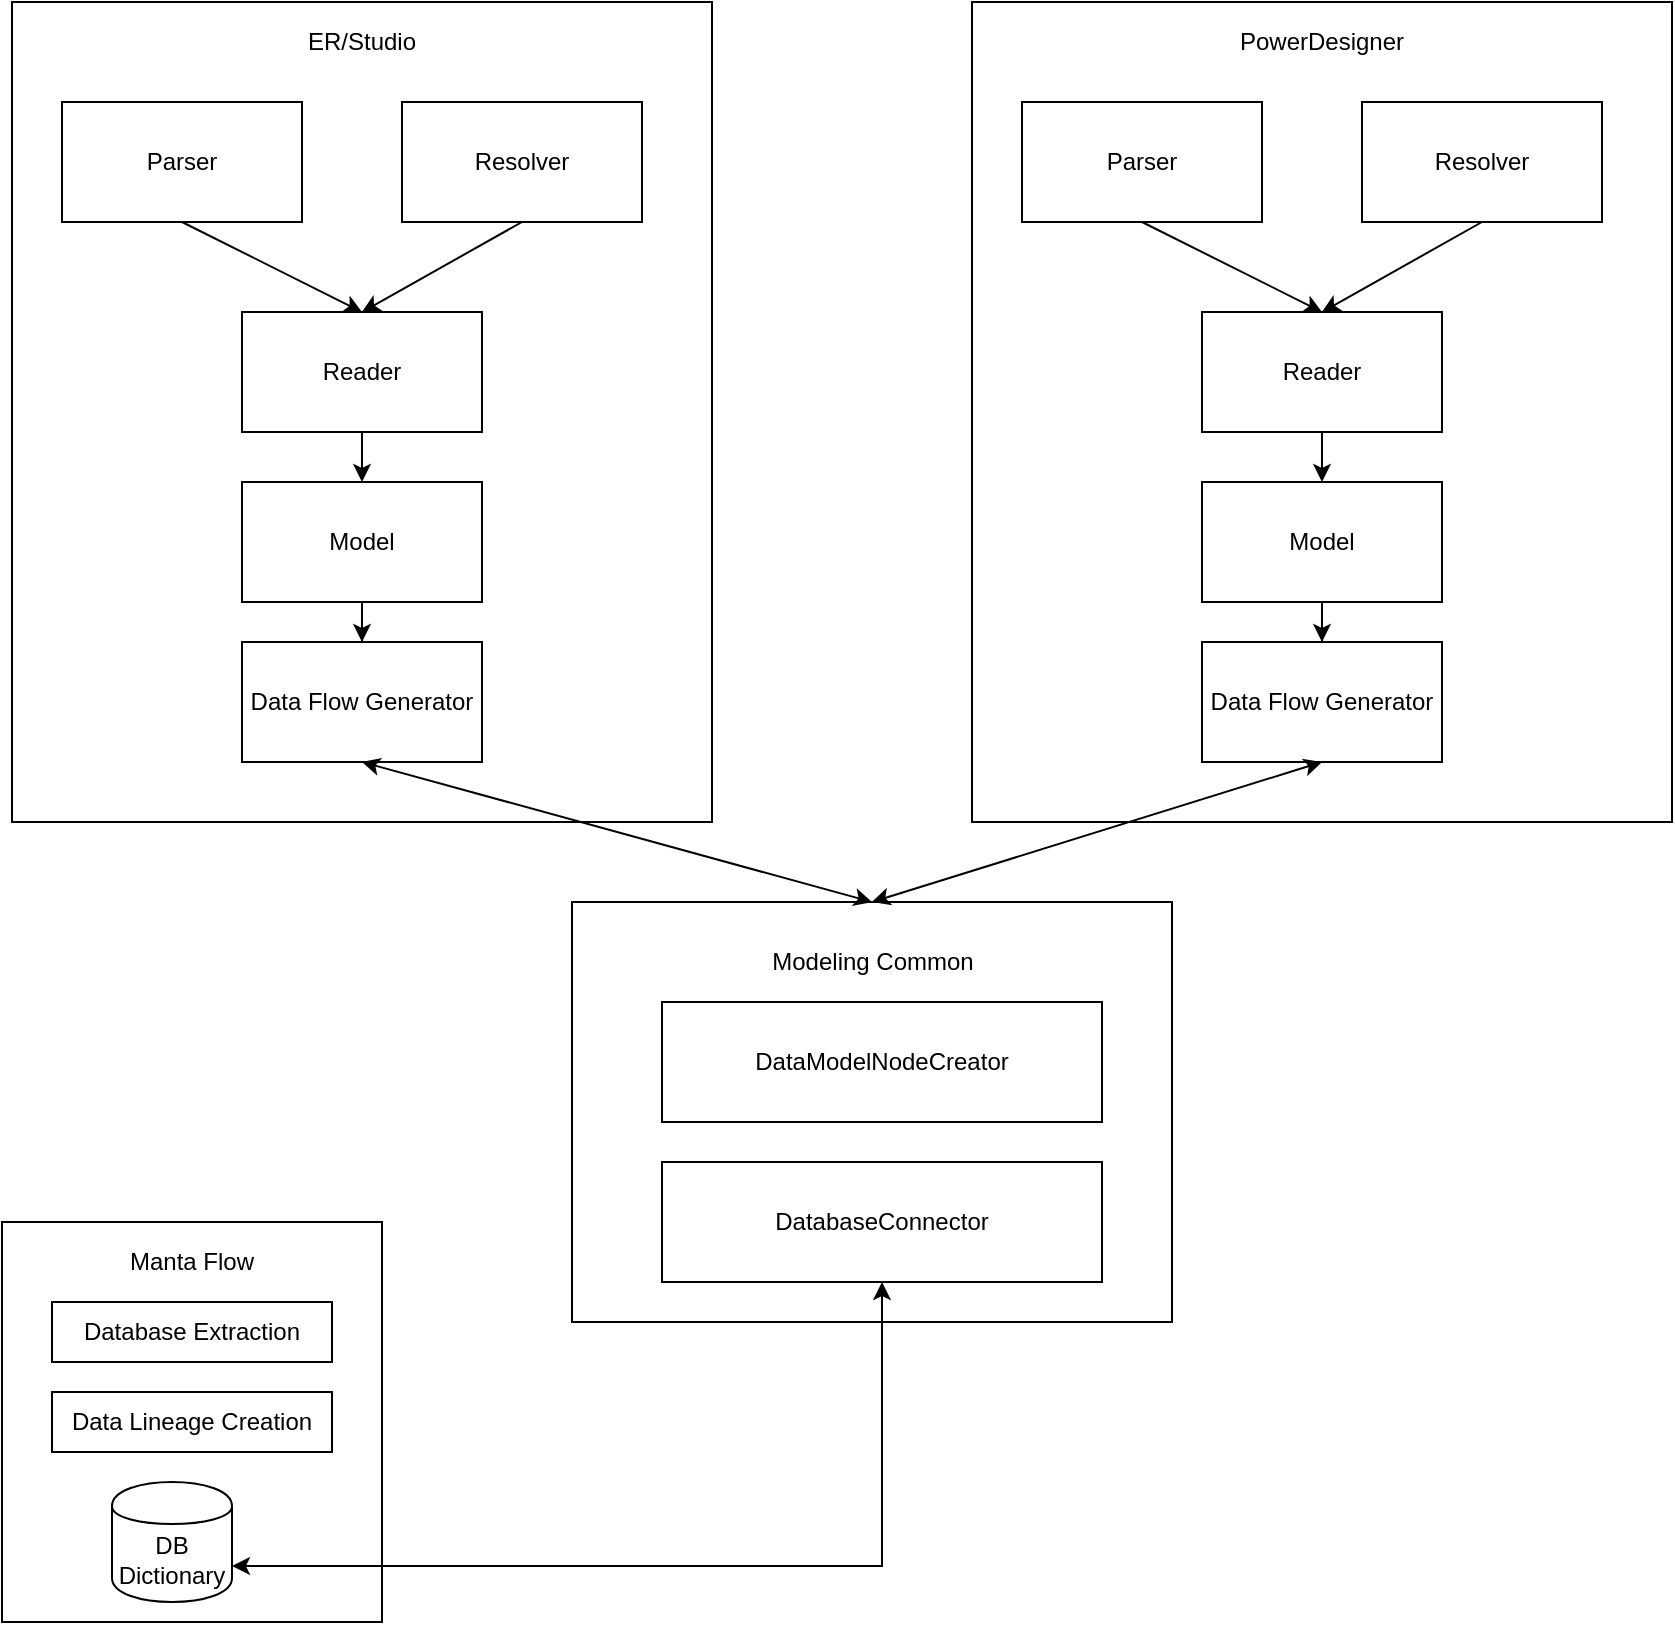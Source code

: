 <mxfile version="10.6.7" type="github"><diagram name="Page-1" id="5f0bae14-7c28-e335-631c-24af17079c00"><mxGraphModel dx="918" dy="639" grid="1" gridSize="10" guides="1" tooltips="1" connect="1" arrows="1" fold="1" page="1" pageScale="1" pageWidth="1100" pageHeight="850" background="#ffffff" math="0" shadow="0"><root><mxCell id="0"/><mxCell id="1" parent="0"/><mxCell id="yE6NzFSSweDWsJ_S8clg-2" value="" style="rounded=0;whiteSpace=wrap;html=1;" vertex="1" parent="1"><mxGeometry x="90" width="350" height="410" as="geometry"/></mxCell><mxCell id="yE6NzFSSweDWsJ_S8clg-4" value="ER/Studio" style="text;html=1;strokeColor=none;fillColor=none;align=center;verticalAlign=middle;whiteSpace=wrap;rounded=0;" vertex="1" parent="1"><mxGeometry x="245" y="10" width="40" height="20" as="geometry"/></mxCell><mxCell id="yE6NzFSSweDWsJ_S8clg-46" style="edgeStyle=orthogonalEdgeStyle;rounded=0;orthogonalLoop=1;jettySize=auto;html=1;entryX=0.5;entryY=0;entryDx=0;entryDy=0;" edge="1" parent="1" source="yE6NzFSSweDWsJ_S8clg-10" target="yE6NzFSSweDWsJ_S8clg-41"><mxGeometry relative="1" as="geometry"/></mxCell><mxCell id="yE6NzFSSweDWsJ_S8clg-10" value="Model" style="rounded=0;whiteSpace=wrap;html=1;" vertex="1" parent="1"><mxGeometry x="205" y="240" width="120" height="60" as="geometry"/></mxCell><mxCell id="yE6NzFSSweDWsJ_S8clg-11" value="Parser" style="rounded=0;whiteSpace=wrap;html=1;" vertex="1" parent="1"><mxGeometry x="115" y="50" width="120" height="60" as="geometry"/></mxCell><mxCell id="yE6NzFSSweDWsJ_S8clg-12" value="Resolver" style="rounded=0;whiteSpace=wrap;html=1;" vertex="1" parent="1"><mxGeometry x="285" y="50" width="120" height="60" as="geometry"/></mxCell><mxCell id="yE6NzFSSweDWsJ_S8clg-17" style="edgeStyle=orthogonalEdgeStyle;rounded=0;orthogonalLoop=1;jettySize=auto;html=1;exitX=0.5;exitY=1;exitDx=0;exitDy=0;" edge="1" parent="1" source="yE6NzFSSweDWsJ_S8clg-13" target="yE6NzFSSweDWsJ_S8clg-10"><mxGeometry relative="1" as="geometry"/></mxCell><mxCell id="yE6NzFSSweDWsJ_S8clg-13" value="Reader" style="rounded=0;whiteSpace=wrap;html=1;" vertex="1" parent="1"><mxGeometry x="205" y="155" width="120" height="60" as="geometry"/></mxCell><mxCell id="yE6NzFSSweDWsJ_S8clg-15" value="" style="endArrow=classic;html=1;exitX=0.5;exitY=1;exitDx=0;exitDy=0;entryX=0.5;entryY=0;entryDx=0;entryDy=0;" edge="1" parent="1" source="yE6NzFSSweDWsJ_S8clg-11" target="yE6NzFSSweDWsJ_S8clg-13"><mxGeometry width="50" height="50" relative="1" as="geometry"><mxPoint x="125" y="205" as="sourcePoint"/><mxPoint x="175" y="155" as="targetPoint"/></mxGeometry></mxCell><mxCell id="yE6NzFSSweDWsJ_S8clg-16" value="" style="endArrow=classic;html=1;exitX=0.5;exitY=1;exitDx=0;exitDy=0;entryX=0.5;entryY=0;entryDx=0;entryDy=0;" edge="1" parent="1" source="yE6NzFSSweDWsJ_S8clg-12" target="yE6NzFSSweDWsJ_S8clg-13"><mxGeometry width="50" height="50" relative="1" as="geometry"><mxPoint x="185" y="120" as="sourcePoint"/><mxPoint x="275" y="165" as="targetPoint"/></mxGeometry></mxCell><mxCell id="yE6NzFSSweDWsJ_S8clg-27" value="" style="rounded=0;whiteSpace=wrap;html=1;" vertex="1" parent="1"><mxGeometry x="570" width="350" height="410" as="geometry"/></mxCell><mxCell id="yE6NzFSSweDWsJ_S8clg-28" value="PowerDesigner" style="text;html=1;strokeColor=none;fillColor=none;align=center;verticalAlign=middle;whiteSpace=wrap;rounded=0;" vertex="1" parent="1"><mxGeometry x="725" y="10" width="40" height="20" as="geometry"/></mxCell><mxCell id="yE6NzFSSweDWsJ_S8clg-43" style="edgeStyle=orthogonalEdgeStyle;rounded=0;orthogonalLoop=1;jettySize=auto;html=1;entryX=0.5;entryY=0;entryDx=0;entryDy=0;" edge="1" parent="1" source="yE6NzFSSweDWsJ_S8clg-29" target="yE6NzFSSweDWsJ_S8clg-42"><mxGeometry relative="1" as="geometry"/></mxCell><mxCell id="yE6NzFSSweDWsJ_S8clg-29" value="Model" style="rounded=0;whiteSpace=wrap;html=1;" vertex="1" parent="1"><mxGeometry x="685" y="240" width="120" height="60" as="geometry"/></mxCell><mxCell id="yE6NzFSSweDWsJ_S8clg-30" value="Parser" style="rounded=0;whiteSpace=wrap;html=1;" vertex="1" parent="1"><mxGeometry x="595" y="50" width="120" height="60" as="geometry"/></mxCell><mxCell id="yE6NzFSSweDWsJ_S8clg-31" value="Resolver" style="rounded=0;whiteSpace=wrap;html=1;" vertex="1" parent="1"><mxGeometry x="765" y="50" width="120" height="60" as="geometry"/></mxCell><mxCell id="yE6NzFSSweDWsJ_S8clg-32" style="edgeStyle=orthogonalEdgeStyle;rounded=0;orthogonalLoop=1;jettySize=auto;html=1;exitX=0.5;exitY=1;exitDx=0;exitDy=0;" edge="1" parent="1" source="yE6NzFSSweDWsJ_S8clg-33" target="yE6NzFSSweDWsJ_S8clg-29"><mxGeometry relative="1" as="geometry"/></mxCell><mxCell id="yE6NzFSSweDWsJ_S8clg-33" value="Reader" style="rounded=0;whiteSpace=wrap;html=1;" vertex="1" parent="1"><mxGeometry x="685" y="155" width="120" height="60" as="geometry"/></mxCell><mxCell id="yE6NzFSSweDWsJ_S8clg-34" value="" style="endArrow=classic;html=1;exitX=0.5;exitY=1;exitDx=0;exitDy=0;entryX=0.5;entryY=0;entryDx=0;entryDy=0;" edge="1" parent="1" source="yE6NzFSSweDWsJ_S8clg-30" target="yE6NzFSSweDWsJ_S8clg-33"><mxGeometry width="50" height="50" relative="1" as="geometry"><mxPoint x="605" y="205" as="sourcePoint"/><mxPoint x="655" y="155" as="targetPoint"/></mxGeometry></mxCell><mxCell id="yE6NzFSSweDWsJ_S8clg-35" value="" style="endArrow=classic;html=1;exitX=0.5;exitY=1;exitDx=0;exitDy=0;entryX=0.5;entryY=0;entryDx=0;entryDy=0;" edge="1" parent="1" source="yE6NzFSSweDWsJ_S8clg-31" target="yE6NzFSSweDWsJ_S8clg-33"><mxGeometry width="50" height="50" relative="1" as="geometry"><mxPoint x="665" y="120" as="sourcePoint"/><mxPoint x="755" y="165" as="targetPoint"/></mxGeometry></mxCell><mxCell id="yE6NzFSSweDWsJ_S8clg-37" value="" style="rounded=0;whiteSpace=wrap;html=1;" vertex="1" parent="1"><mxGeometry x="370" y="450" width="300" height="210" as="geometry"/></mxCell><mxCell id="yE6NzFSSweDWsJ_S8clg-38" value="Modeling Common" style="text;html=1;strokeColor=none;fillColor=none;align=center;verticalAlign=middle;whiteSpace=wrap;rounded=0;" vertex="1" parent="1"><mxGeometry x="457.5" y="470" width="125" height="20" as="geometry"/></mxCell><mxCell id="yE6NzFSSweDWsJ_S8clg-39" value="DataModelNodeCreator" style="rounded=0;whiteSpace=wrap;html=1;" vertex="1" parent="1"><mxGeometry x="415" y="500" width="220" height="60" as="geometry"/></mxCell><mxCell id="yE6NzFSSweDWsJ_S8clg-40" value="DatabaseConnector" style="rounded=0;whiteSpace=wrap;html=1;" vertex="1" parent="1"><mxGeometry x="415" y="580" width="220" height="60" as="geometry"/></mxCell><mxCell id="yE6NzFSSweDWsJ_S8clg-41" value="Data Flow Generator" style="rounded=0;whiteSpace=wrap;html=1;" vertex="1" parent="1"><mxGeometry x="205" y="320" width="120" height="60" as="geometry"/></mxCell><mxCell id="yE6NzFSSweDWsJ_S8clg-42" value="Data Flow Generator" style="rounded=0;whiteSpace=wrap;html=1;" vertex="1" parent="1"><mxGeometry x="685" y="320" width="120" height="60" as="geometry"/></mxCell><mxCell id="yE6NzFSSweDWsJ_S8clg-45" style="edgeStyle=orthogonalEdgeStyle;rounded=0;orthogonalLoop=1;jettySize=auto;html=1;exitX=0.5;exitY=1;exitDx=0;exitDy=0;" edge="1" parent="1"><mxGeometry relative="1" as="geometry"><mxPoint x="269" y="400" as="sourcePoint"/><mxPoint x="269" y="400" as="targetPoint"/></mxGeometry></mxCell><mxCell id="yE6NzFSSweDWsJ_S8clg-47" value="" style="endArrow=classic;startArrow=classic;html=1;entryX=0.5;entryY=1;entryDx=0;entryDy=0;exitX=0.5;exitY=0;exitDx=0;exitDy=0;" edge="1" parent="1" source="yE6NzFSSweDWsJ_S8clg-37" target="yE6NzFSSweDWsJ_S8clg-41"><mxGeometry width="50" height="50" relative="1" as="geometry"><mxPoint x="90" y="810" as="sourcePoint"/><mxPoint x="140" y="760" as="targetPoint"/></mxGeometry></mxCell><mxCell id="yE6NzFSSweDWsJ_S8clg-48" value="" style="endArrow=classic;startArrow=classic;html=1;entryX=0.5;entryY=1;entryDx=0;entryDy=0;exitX=0.5;exitY=0;exitDx=0;exitDy=0;" edge="1" parent="1" source="yE6NzFSSweDWsJ_S8clg-37" target="yE6NzFSSweDWsJ_S8clg-42"><mxGeometry width="50" height="50" relative="1" as="geometry"><mxPoint x="535" y="540" as="sourcePoint"/><mxPoint x="275" y="410" as="targetPoint"/></mxGeometry></mxCell><mxCell id="yE6NzFSSweDWsJ_S8clg-50" value="" style="rounded=0;whiteSpace=wrap;html=1;" vertex="1" parent="1"><mxGeometry x="85" y="610" width="190" height="200" as="geometry"/></mxCell><mxCell id="yE6NzFSSweDWsJ_S8clg-51" value="Manta Flow" style="text;html=1;strokeColor=none;fillColor=none;align=center;verticalAlign=middle;whiteSpace=wrap;rounded=0;" vertex="1" parent="1"><mxGeometry x="140" y="620" width="80" height="20" as="geometry"/></mxCell><mxCell id="yE6NzFSSweDWsJ_S8clg-52" value="DB Dictionary" style="shape=cylinder;whiteSpace=wrap;html=1;boundedLbl=1;backgroundOutline=1;" vertex="1" parent="1"><mxGeometry x="140" y="740" width="60" height="60" as="geometry"/></mxCell><mxCell id="yE6NzFSSweDWsJ_S8clg-55" value="Database Extraction" style="rounded=0;whiteSpace=wrap;html=1;" vertex="1" parent="1"><mxGeometry x="110" y="650" width="140" height="30" as="geometry"/></mxCell><mxCell id="yE6NzFSSweDWsJ_S8clg-56" value="Data Lineage Creation" style="rounded=0;whiteSpace=wrap;html=1;" vertex="1" parent="1"><mxGeometry x="110" y="695" width="140" height="30" as="geometry"/></mxCell><mxCell id="yE6NzFSSweDWsJ_S8clg-61" style="edgeStyle=orthogonalEdgeStyle;rounded=0;orthogonalLoop=1;jettySize=auto;html=1;exitX=1;exitY=0.7;exitDx=0;exitDy=0;startArrow=classic;startFill=1;" edge="1" parent="1" source="yE6NzFSSweDWsJ_S8clg-52" target="yE6NzFSSweDWsJ_S8clg-40"><mxGeometry relative="1" as="geometry"/></mxCell></root></mxGraphModel></diagram></mxfile>